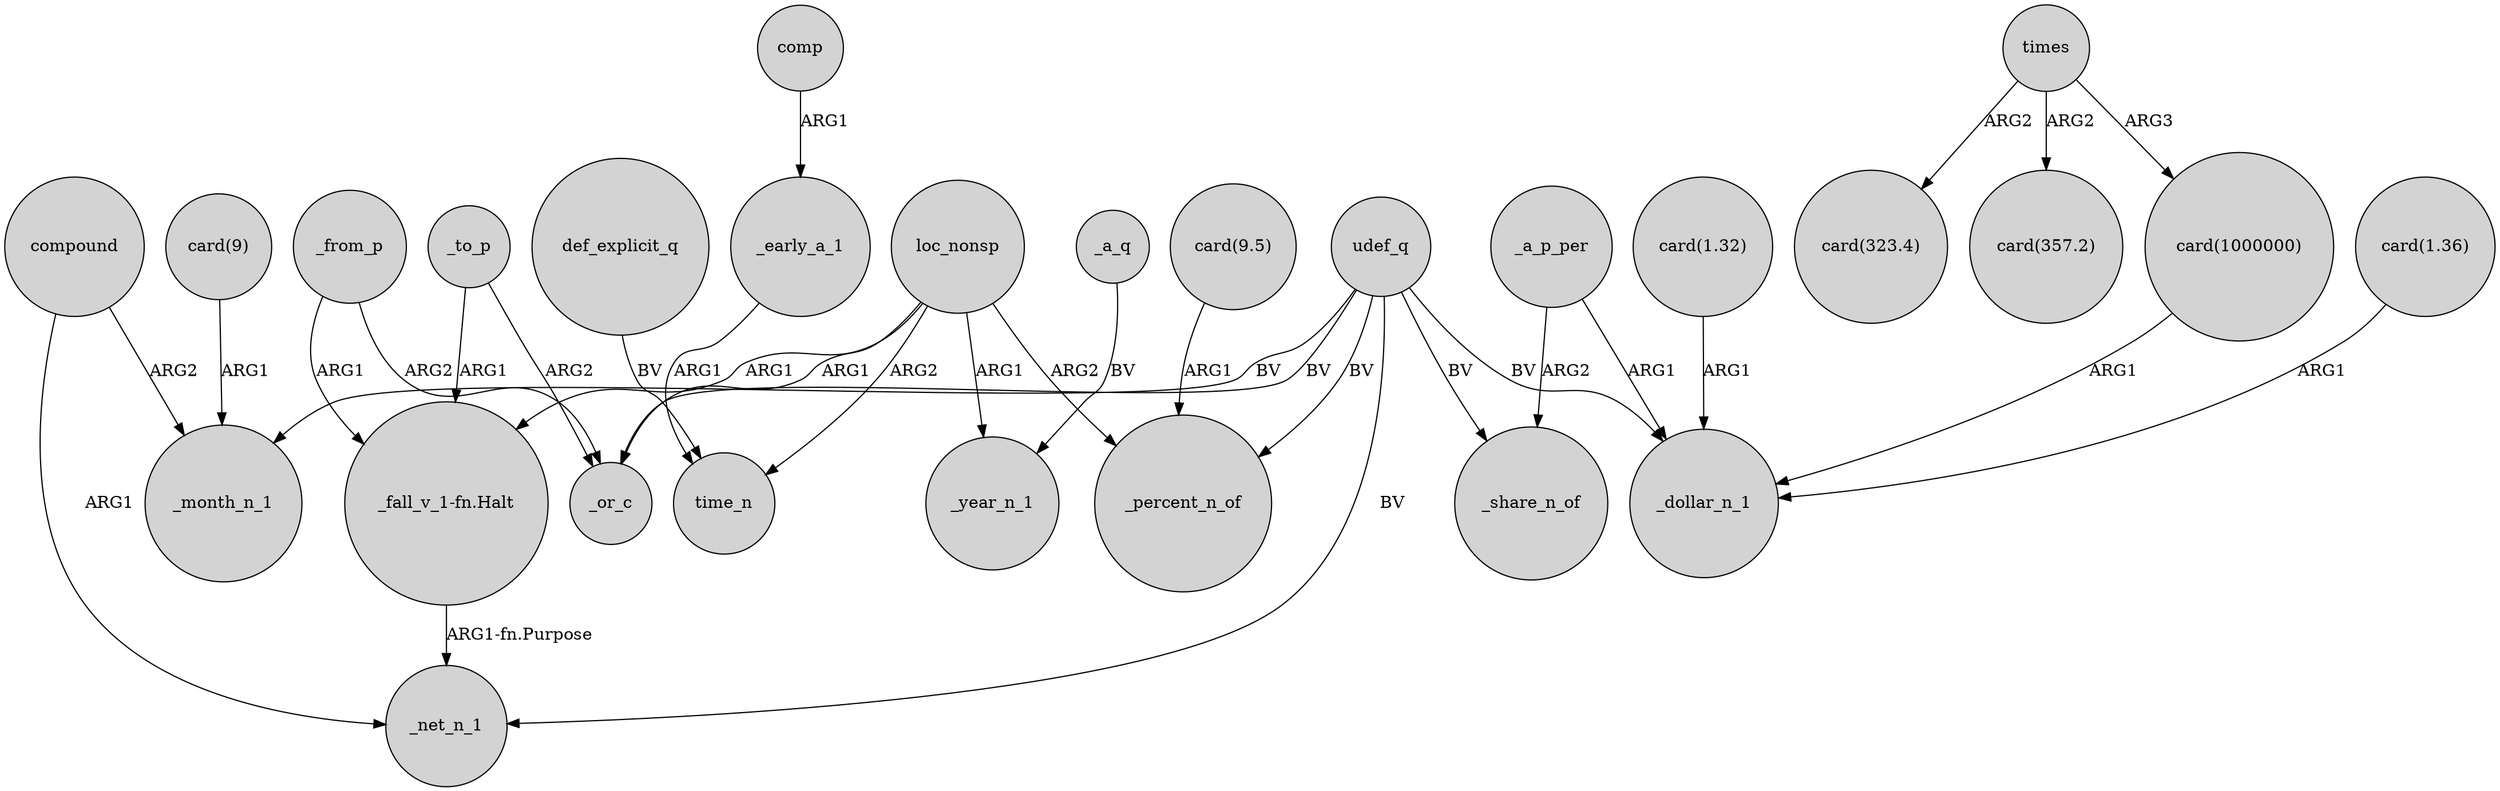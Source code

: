 digraph {
	node [shape=circle style=filled]
	udef_q -> _month_n_1 [label=BV]
	_early_a_1 -> time_n [label=ARG1]
	"card(1.36)" -> _dollar_n_1 [label=ARG1]
	_to_p -> _or_c [label=ARG2]
	loc_nonsp -> _year_n_1 [label=ARG1]
	times -> "card(357.2)" [label=ARG2]
	"card(1.32)" -> _dollar_n_1 [label=ARG1]
	times -> "card(323.4)" [label=ARG2]
	times -> "card(1000000)" [label=ARG3]
	comp -> _early_a_1 [label=ARG1]
	_a_q -> _year_n_1 [label=BV]
	udef_q -> _or_c [label=BV]
	loc_nonsp -> "_fall_v_1-fn.Halt" [label=ARG1]
	"_fall_v_1-fn.Halt" -> _net_n_1 [label="ARG1-fn.Purpose"]
	_a_p_per -> _share_n_of [label=ARG2]
	udef_q -> _percent_n_of [label=BV]
	"card(9.5)" -> _percent_n_of [label=ARG1]
	udef_q -> _share_n_of [label=BV]
	udef_q -> _net_n_1 [label=BV]
	compound -> _net_n_1 [label=ARG1]
	udef_q -> _dollar_n_1 [label=BV]
	_from_p -> "_fall_v_1-fn.Halt" [label=ARG1]
	"card(1000000)" -> _dollar_n_1 [label=ARG1]
	_from_p -> _or_c [label=ARG2]
	loc_nonsp -> _or_c [label=ARG1]
	_a_p_per -> _dollar_n_1 [label=ARG1]
	def_explicit_q -> time_n [label=BV]
	loc_nonsp -> time_n [label=ARG2]
	"card(9)" -> _month_n_1 [label=ARG1]
	compound -> _month_n_1 [label=ARG2]
	_to_p -> "_fall_v_1-fn.Halt" [label=ARG1]
	loc_nonsp -> _percent_n_of [label=ARG2]
}
